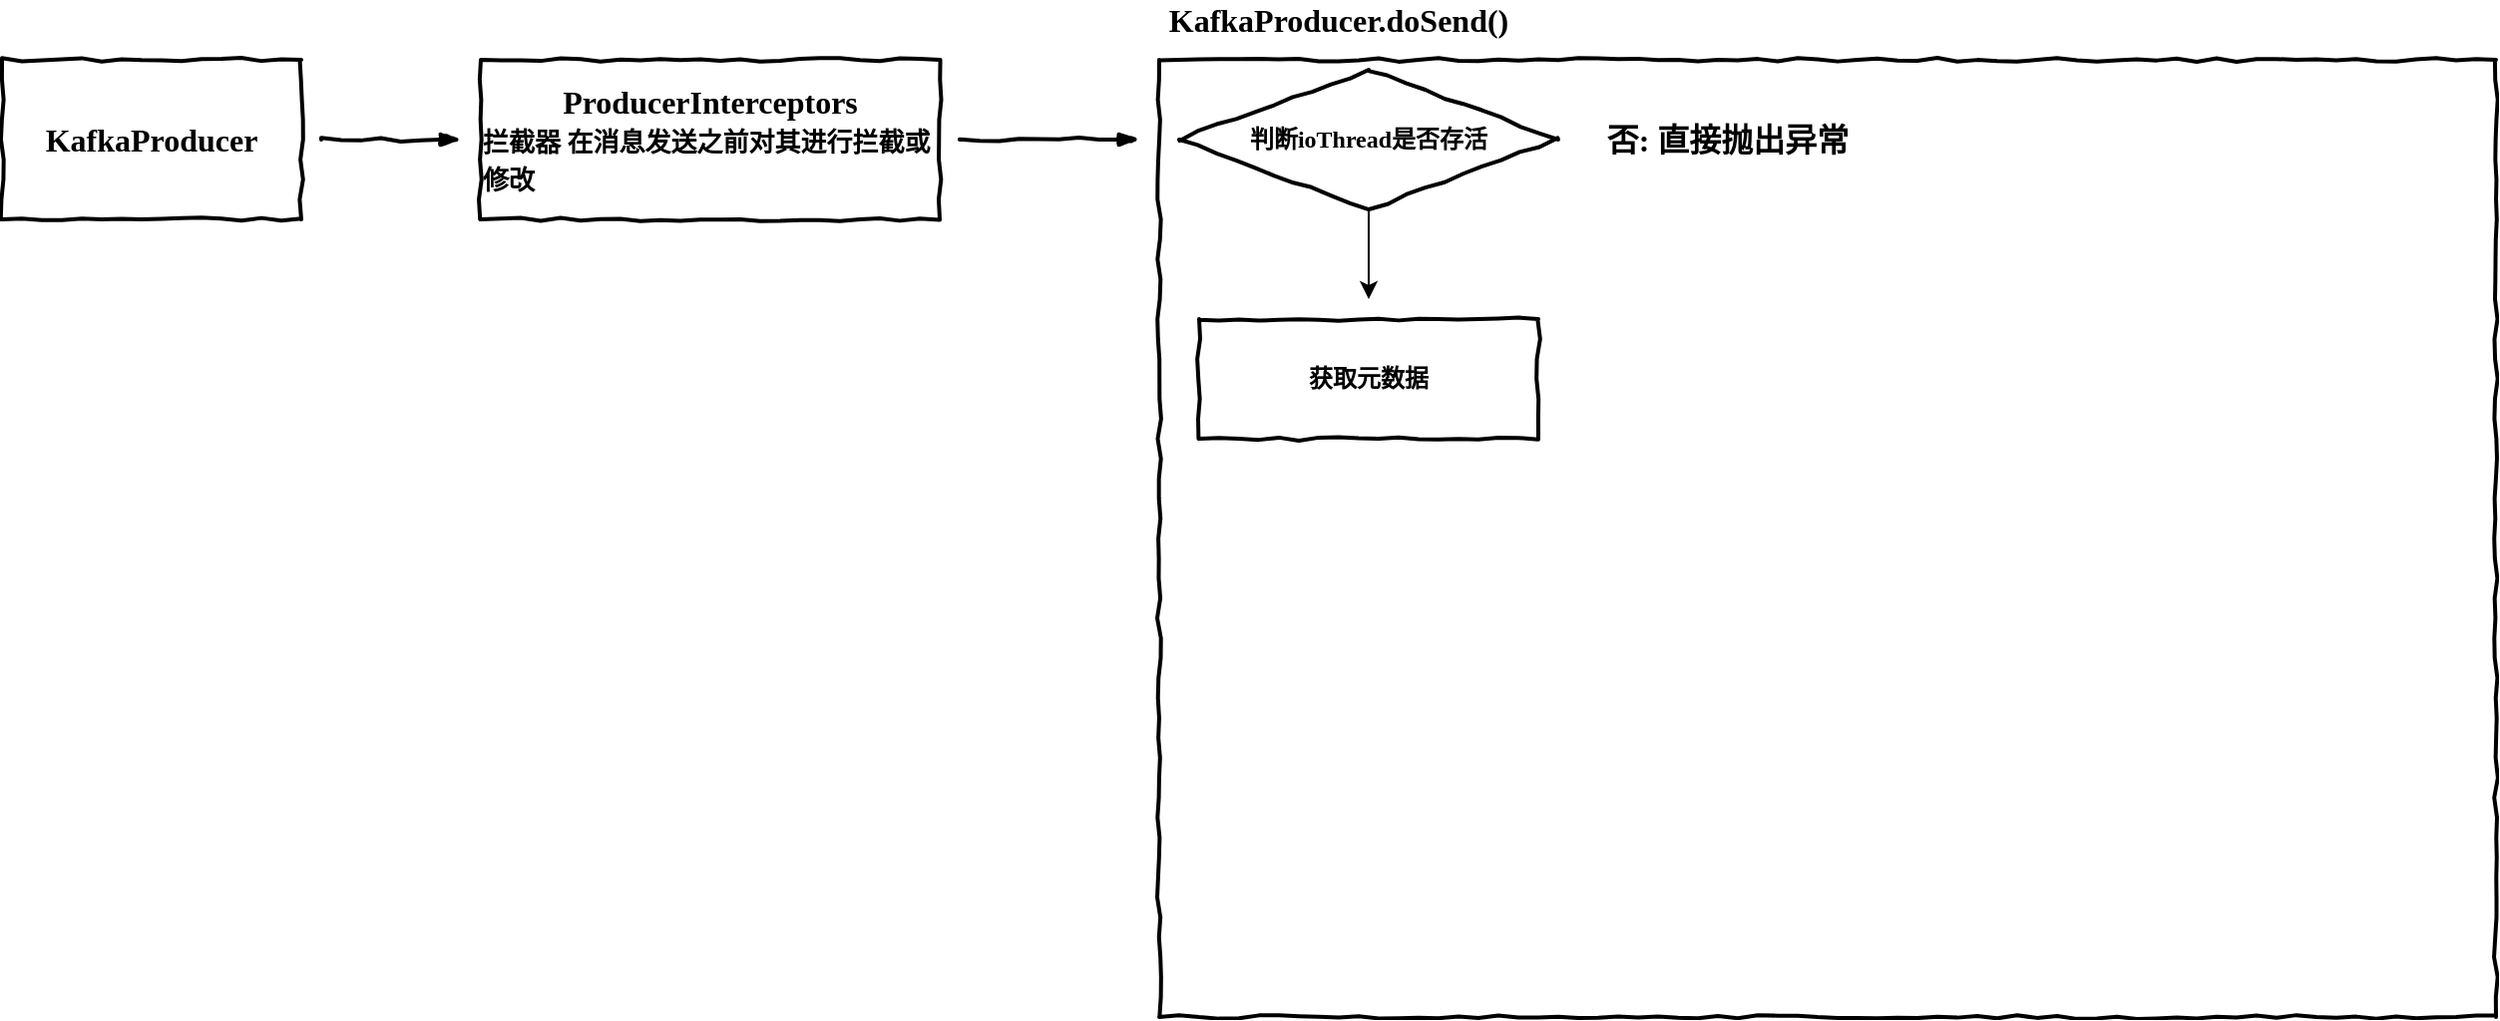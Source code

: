<mxfile version="13.3.9" type="device" pages="2"><diagram id="h17vxBJ6GS3LxB27yN1J" name="第 1 页"><mxGraphModel dx="2176" dy="862" grid="1" gridSize="10" guides="1" tooltips="1" connect="1" arrows="1" fold="1" page="1" pageScale="1" pageWidth="827" pageHeight="1169" math="0" shadow="0"><root><mxCell id="0"/><mxCell id="1" parent="0"/><mxCell id="L0ZCjjCE3lsLcgISFuf9-2" value="KafkaProducer" style="html=1;whiteSpace=wrap;comic=1;strokeWidth=2;fontFamily=Comic Sans MS;fontStyle=1;fontSize=16;" vertex="1" parent="1"><mxGeometry x="-20" y="110" width="150" height="80" as="geometry"/></mxCell><mxCell id="L0ZCjjCE3lsLcgISFuf9-3" value="" style="rounded=0;comic=1;strokeWidth=2;endArrow=blockThin;html=1;fontFamily=Comic Sans MS;fontStyle=1;fontSize=16;" edge="1" parent="1"><mxGeometry width="50" height="50" relative="1" as="geometry"><mxPoint x="140" y="150" as="sourcePoint"/><mxPoint x="210" y="150" as="targetPoint"/></mxGeometry></mxCell><mxCell id="L0ZCjjCE3lsLcgISFuf9-4" value="ProducerInterceptors&lt;br style=&quot;font-size: 16px&quot;&gt;&lt;div style=&quot;text-align: left&quot;&gt;&lt;font style=&quot;font-size: 13px&quot;&gt;拦截器 在消息发送之前对其进行拦截或修改&lt;/font&gt;&lt;/div&gt;" style="html=1;whiteSpace=wrap;comic=1;strokeWidth=2;fontFamily=Comic Sans MS;fontStyle=1;fontSize=16;" vertex="1" parent="1"><mxGeometry x="220" y="110" width="230" height="80" as="geometry"/></mxCell><mxCell id="L0ZCjjCE3lsLcgISFuf9-5" value="" style="html=1;whiteSpace=wrap;comic=1;strokeWidth=2;fontFamily=Comic Sans MS;fontStyle=1;align=left;verticalAlign=top;" vertex="1" parent="1"><mxGeometry x="560" y="110" width="670" height="480" as="geometry"/></mxCell><mxCell id="L0ZCjjCE3lsLcgISFuf9-6" value="KafkaProducer.doSend()" style="text;html=1;strokeColor=none;fillColor=none;align=center;verticalAlign=middle;whiteSpace=wrap;rounded=0;fontSize=16;fontFamily=Comic Sans MS;fontStyle=1" vertex="1" parent="1"><mxGeometry x="560" y="80" width="180" height="20" as="geometry"/></mxCell><mxCell id="L0ZCjjCE3lsLcgISFuf9-7" value="" style="rounded=0;comic=1;strokeWidth=2;endArrow=blockThin;html=1;fontFamily=Comic Sans MS;fontStyle=1;" edge="1" parent="1"><mxGeometry width="50" height="50" relative="1" as="geometry"><mxPoint x="460" y="150" as="sourcePoint"/><mxPoint x="550" y="150" as="targetPoint"/></mxGeometry></mxCell><mxCell id="L0ZCjjCE3lsLcgISFuf9-18" value="" style="edgeStyle=orthogonalEdgeStyle;rounded=0;orthogonalLoop=1;jettySize=auto;html=1;fontFamily=Comic Sans MS;fontSize=16;" edge="1" parent="1" source="L0ZCjjCE3lsLcgISFuf9-9"><mxGeometry relative="1" as="geometry"><mxPoint x="665" y="230" as="targetPoint"/></mxGeometry></mxCell><mxCell id="L0ZCjjCE3lsLcgISFuf9-9" value="判断ioThread是否存活" style="rhombus;html=1;align=center;whiteSpace=wrap;comic=1;strokeWidth=2;fontFamily=Comic Sans MS;fontStyle=1;" vertex="1" parent="1"><mxGeometry x="570" y="115" width="190" height="70" as="geometry"/></mxCell><mxCell id="L0ZCjjCE3lsLcgISFuf9-16" value="否: 直接抛出异常" style="text;html=1;strokeColor=none;fillColor=none;align=center;verticalAlign=middle;whiteSpace=wrap;rounded=0;fontFamily=Comic Sans MS;fontSize=16;fontStyle=1" vertex="1" parent="1"><mxGeometry x="770" y="140" width="150" height="20" as="geometry"/></mxCell><mxCell id="L0ZCjjCE3lsLcgISFuf9-19" value="获取元数据" style="html=1;whiteSpace=wrap;comic=1;strokeWidth=2;fontFamily=Comic Sans MS;fontStyle=1;align=center;" vertex="1" parent="1"><mxGeometry x="580" y="240" width="170" height="60" as="geometry"/></mxCell></root></mxGraphModel></diagram><diagram id="LYuSQ-jeCg6iEWvI2KPL" name="第 2 页"><mxGraphModel dx="2176" dy="862" grid="1" gridSize="10" guides="1" tooltips="1" connect="1" arrows="1" fold="1" page="1" pageScale="1" pageWidth="827" pageHeight="1169" math="0" shadow="0"><root><mxCell id="tJa0PBhY0PtwEpxzbLZR-0"/><mxCell id="tJa0PBhY0PtwEpxzbLZR-1" parent="tJa0PBhY0PtwEpxzbLZR-0"/><mxCell id="A996cZv6BX1uZY80aN3B-1" value="先获取Cluster对象&lt;br&gt;" style="html=1;whiteSpace=wrap;comic=1;strokeWidth=2;fontFamily=Comic Sans MS;fontStyle=1;align=center;" vertex="1" parent="tJa0PBhY0PtwEpxzbLZR-1"><mxGeometry x="40" y="150" width="140" height="40" as="geometry"/></mxCell><mxCell id="A996cZv6BX1uZY80aN3B-2" value="ClusterAndWaitTime waitOnMetadata(String topic, Integer partition, long maxWaitMs)" style="text;html=1;strokeColor=none;fillColor=none;align=center;verticalAlign=middle;whiteSpace=wrap;rounded=0;fontFamily=Comic Sans MS;fontSize=16;" vertex="1" parent="tJa0PBhY0PtwEpxzbLZR-1"><mxGeometry x="-60" y="90" width="870" height="20" as="geometry"/></mxCell><mxCell id="A996cZv6BX1uZY80aN3B-3" value="获取元数据" style="text;html=1;strokeColor=none;fillColor=none;align=center;verticalAlign=middle;whiteSpace=wrap;rounded=0;fontFamily=Comic Sans MS;fontSize=16;fontStyle=1" vertex="1" parent="tJa0PBhY0PtwEpxzbLZR-1"><mxGeometry x="-90" y="50" width="180" height="20" as="geometry"/></mxCell><mxCell id="A996cZv6BX1uZY80aN3B-7" value="" style="endArrow=none;html=1;fontFamily=Comic Sans MS;fontSize=13;fontStyle=1;strokeWidth=2;" edge="1" parent="tJa0PBhY0PtwEpxzbLZR-1"><mxGeometry width="50" height="50" relative="1" as="geometry"><mxPoint y="130" as="sourcePoint"/><mxPoint x="790" y="130" as="targetPoint"/></mxGeometry></mxCell><mxCell id="A996cZv6BX1uZY80aN3B-8" value="" style="rounded=0;comic=1;strokeWidth=2;endArrow=blockThin;html=1;fontFamily=Comic Sans MS;fontStyle=1;" edge="1" parent="tJa0PBhY0PtwEpxzbLZR-1"><mxGeometry width="50" height="50" relative="1" as="geometry"><mxPoint x="109.5" y="190" as="sourcePoint"/><mxPoint x="110" y="230" as="targetPoint"/></mxGeometry></mxCell><mxCell id="A996cZv6BX1uZY80aN3B-9" value="判断当前topic 是否是无效" style="rhombus;html=1;align=center;whiteSpace=wrap;comic=1;strokeWidth=2;fontFamily=Comic Sans MS;fontStyle=1;rounded=0;shadow=0;glass=0;sketch=1;" vertex="1" parent="tJa0PBhY0PtwEpxzbLZR-1"><mxGeometry x="-5" y="230" width="230" height="70" as="geometry"/></mxCell><mxCell id="A996cZv6BX1uZY80aN3B-13" value="" style="rounded=0;comic=1;strokeWidth=2;endArrow=blockThin;html=1;fontFamily=Comic Sans MS;fontStyle=1;exitX=0.5;exitY=1;exitDx=0;exitDy=0;" edge="1" parent="tJa0PBhY0PtwEpxzbLZR-1" source="A996cZv6BX1uZY80aN3B-9"><mxGeometry width="50" height="50" relative="1" as="geometry"><mxPoint x="-90" y="390" as="sourcePoint"/><mxPoint x="110" y="350" as="targetPoint"/></mxGeometry></mxCell><mxCell id="A996cZv6BX1uZY80aN3B-14" value="获取分区数" style="html=1;whiteSpace=wrap;comic=1;strokeWidth=2;fontFamily=Comic Sans MS;fontStyle=1;rounded=0;shadow=0;glass=0;sketch=1;align=center;" vertex="1" parent="tJa0PBhY0PtwEpxzbLZR-1"><mxGeometry x="50" y="350" width="120" height="40" as="geometry"/></mxCell><mxCell id="A996cZv6BX1uZY80aN3B-15" value="" style="rounded=0;comic=1;strokeWidth=2;endArrow=blockThin;html=1;fontFamily=Comic Sans MS;fontStyle=1;exitX=0.5;exitY=1;exitDx=0;exitDy=0;" edge="1" parent="tJa0PBhY0PtwEpxzbLZR-1" source="A996cZv6BX1uZY80aN3B-14"><mxGeometry width="50" height="50" relative="1" as="geometry"><mxPoint x="140" y="480" as="sourcePoint"/><mxPoint x="110" y="430" as="targetPoint"/></mxGeometry></mxCell><mxCell id="A996cZv6BX1uZY80aN3B-16" value="判断从Metadata获取分区数 并与partition比较大小" style="rhombus;html=1;align=center;whiteSpace=wrap;comic=1;strokeWidth=2;fontFamily=Comic Sans MS;fontStyle=1;rounded=0;shadow=0;glass=0;sketch=1;" vertex="1" parent="tJa0PBhY0PtwEpxzbLZR-1"><mxGeometry x="-78.5" y="430" width="375" height="80" as="geometry"/></mxCell><mxCell id="A996cZv6BX1uZY80aN3B-21" value="有效" style="text;html=1;strokeColor=none;fillColor=none;align=left;verticalAlign=middle;whiteSpace=wrap;rounded=0;shadow=0;glass=0;sketch=1;fontFamily=Comic Sans MS;fontSize=13;fontStyle=1" vertex="1" parent="tJa0PBhY0PtwEpxzbLZR-1"><mxGeometry x="120" y="300" width="40" height="20" as="geometry"/></mxCell><mxCell id="A996cZv6BX1uZY80aN3B-23" value="获取元数据做准备" style="html=1;whiteSpace=wrap;comic=1;strokeWidth=2;fontFamily=Comic Sans MS;fontStyle=1;rounded=0;shadow=0;glass=0;sketch=1;align=center;" vertex="1" parent="tJa0PBhY0PtwEpxzbLZR-1"><mxGeometry x="39" y="570" width="140" height="40" as="geometry"/></mxCell><mxCell id="A996cZv6BX1uZY80aN3B-24" value="" style="rounded=0;comic=1;strokeWidth=2;endArrow=blockThin;html=1;fontFamily=Comic Sans MS;fontStyle=1;" edge="1" parent="tJa0PBhY0PtwEpxzbLZR-1"><mxGeometry width="50" height="50" relative="1" as="geometry"><mxPoint x="110" y="520" as="sourcePoint"/><mxPoint x="110" y="570" as="targetPoint"/></mxGeometry></mxCell><mxCell id="A996cZv6BX1uZY80aN3B-25" value="当前MetaData数据为空" style="text;html=1;strokeColor=none;fillColor=none;align=left;verticalAlign=middle;whiteSpace=wrap;rounded=0;shadow=0;glass=0;sketch=1;fontFamily=Comic Sans MS;fontSize=13;fontStyle=1" vertex="1" parent="tJa0PBhY0PtwEpxzbLZR-1"><mxGeometry x="120" y="520" width="100" height="30" as="geometry"/></mxCell><mxCell id="A996cZv6BX1uZY80aN3B-26" value="" style="shape=curlyBracket;whiteSpace=wrap;html=1;rounded=1;direction=north;shadow=0;glass=0;sketch=1;fontFamily=Comic Sans MS;fontSize=13;align=left;rotation=-180;" vertex="1" parent="tJa0PBhY0PtwEpxzbLZR-1"><mxGeometry x="-45" y="660" width="310" height="20" as="geometry"/></mxCell><mxCell id="A996cZv6BX1uZY80aN3B-27" value="" style="rounded=0;comic=1;strokeWidth=2;endArrow=blockThin;html=1;fontFamily=Comic Sans MS;fontStyle=1;" edge="1" parent="tJa0PBhY0PtwEpxzbLZR-1"><mxGeometry width="50" height="50" relative="1" as="geometry"><mxPoint x="110" y="620" as="sourcePoint"/><mxPoint x="110" y="650" as="targetPoint"/></mxGeometry></mxCell><mxCell id="A996cZv6BX1uZY80aN3B-32" value="1.&amp;nbsp; 记录起始时间戳&amp;nbsp; &amp;nbsp;begin&lt;br style=&quot;font-size: 14px&quot;&gt;2. 记录剩余时间&amp;nbsp; &amp;nbsp; &amp;nbsp; remainingWaitMs&lt;br style=&quot;font-size: 14px&quot;&gt;3. 记录已消耗时间&amp;nbsp; &amp;nbsp;&amp;nbsp;elapsed" style="text;html=1;strokeColor=none;fillColor=none;align=left;verticalAlign=middle;whiteSpace=wrap;rounded=0;shadow=0;glass=0;sketch=1;fontFamily=Comic Sans MS;fontSize=14;fontStyle=1" vertex="1" parent="tJa0PBhY0PtwEpxzbLZR-1"><mxGeometry x="-45" y="680" width="305" height="60" as="geometry"/></mxCell><mxCell id="A996cZv6BX1uZY80aN3B-34" value="" style="rounded=0;comic=1;strokeWidth=2;endArrow=blockThin;html=1;fontFamily=Comic Sans MS;fontStyle=1;" edge="1" parent="tJa0PBhY0PtwEpxzbLZR-1"><mxGeometry width="50" height="50" relative="1" as="geometry"><mxPoint x="107" y="760" as="sourcePoint"/><mxPoint x="107" y="810" as="targetPoint"/></mxGeometry></mxCell><mxCell id="A996cZv6BX1uZY80aN3B-35" value="标记当前metaData需要更新" style="html=1;whiteSpace=wrap;comic=1;strokeWidth=2;fontFamily=Comic Sans MS;fontStyle=1;rounded=0;shadow=0;glass=0;sketch=1;align=center;verticalAlign=middle;" vertex="1" parent="tJa0PBhY0PtwEpxzbLZR-1"><mxGeometry x="16" y="820" width="186" height="60" as="geometry"/></mxCell><mxCell id="A996cZv6BX1uZY80aN3B-36" value="" style="shape=curlyBracket;whiteSpace=wrap;html=1;rounded=1;direction=north;shadow=0;glass=0;sketch=1;fontFamily=Comic Sans MS;fontSize=14;align=left;rotation=90;" vertex="1" parent="tJa0PBhY0PtwEpxzbLZR-1"><mxGeometry x="190" y="822.5" width="97.5" height="57.5" as="geometry"/></mxCell><mxCell id="A996cZv6BX1uZY80aN3B-37" value="1.设置 this.needUpdate = true&lt;br&gt;2.记录当前 updateVersion，为了后面做比较" style="text;html=1;strokeColor=none;fillColor=none;align=left;verticalAlign=middle;whiteSpace=wrap;rounded=0;shadow=0;glass=0;sketch=1;fontFamily=Comic Sans MS;fontSize=14;fontStyle=1" vertex="1" parent="tJa0PBhY0PtwEpxzbLZR-1"><mxGeometry x="250" y="810" width="240" height="80" as="geometry"/></mxCell><mxCell id="A996cZv6BX1uZY80aN3B-40" value="" style="rounded=0;comic=1;strokeWidth=2;endArrow=blockThin;html=1;fontFamily=Comic Sans MS;fontStyle=1;" edge="1" parent="tJa0PBhY0PtwEpxzbLZR-1"><mxGeometry width="50" height="50" relative="1" as="geometry"><mxPoint x="110" y="890" as="sourcePoint"/><mxPoint x="110" y="950" as="targetPoint"/></mxGeometry></mxCell><mxCell id="A996cZv6BX1uZY80aN3B-41" value="唤醒NIO线程" style="html=1;whiteSpace=wrap;comic=1;strokeWidth=2;fontFamily=Comic Sans MS;fontStyle=1;rounded=0;shadow=0;glass=0;sketch=1;fillColor=none;gradientColor=none;" vertex="1" parent="tJa0PBhY0PtwEpxzbLZR-1"><mxGeometry x="50" y="960" width="120" height="60" as="geometry"/></mxCell></root></mxGraphModel></diagram></mxfile>